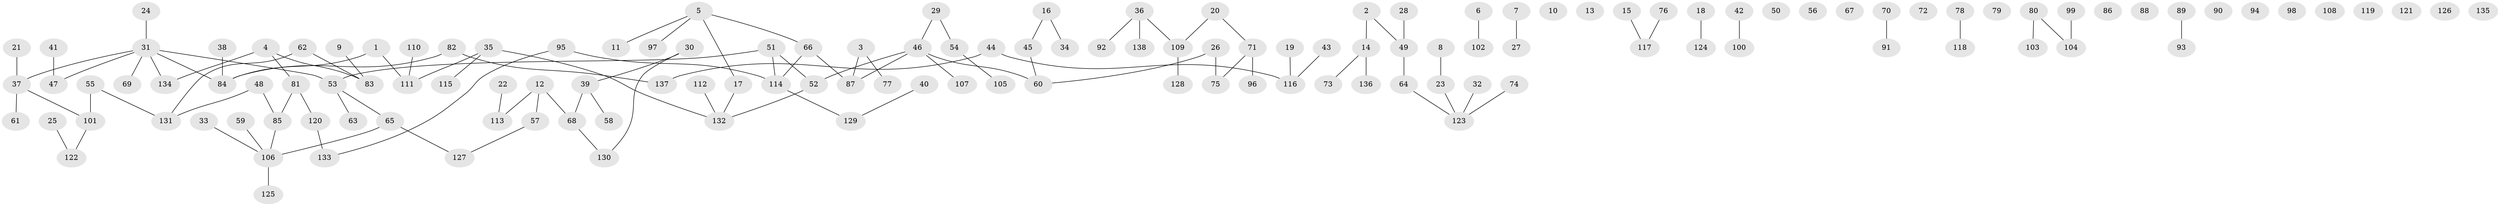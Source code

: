 // coarse degree distribution, {4: 0.061224489795918366, 3: 0.14285714285714285, 1: 0.40816326530612246, 0: 0.21428571428571427, 2: 0.1326530612244898, 6: 0.02040816326530612, 5: 0.02040816326530612}
// Generated by graph-tools (version 1.1) at 2025/41/03/06/25 10:41:25]
// undirected, 138 vertices, 118 edges
graph export_dot {
graph [start="1"]
  node [color=gray90,style=filled];
  1;
  2;
  3;
  4;
  5;
  6;
  7;
  8;
  9;
  10;
  11;
  12;
  13;
  14;
  15;
  16;
  17;
  18;
  19;
  20;
  21;
  22;
  23;
  24;
  25;
  26;
  27;
  28;
  29;
  30;
  31;
  32;
  33;
  34;
  35;
  36;
  37;
  38;
  39;
  40;
  41;
  42;
  43;
  44;
  45;
  46;
  47;
  48;
  49;
  50;
  51;
  52;
  53;
  54;
  55;
  56;
  57;
  58;
  59;
  60;
  61;
  62;
  63;
  64;
  65;
  66;
  67;
  68;
  69;
  70;
  71;
  72;
  73;
  74;
  75;
  76;
  77;
  78;
  79;
  80;
  81;
  82;
  83;
  84;
  85;
  86;
  87;
  88;
  89;
  90;
  91;
  92;
  93;
  94;
  95;
  96;
  97;
  98;
  99;
  100;
  101;
  102;
  103;
  104;
  105;
  106;
  107;
  108;
  109;
  110;
  111;
  112;
  113;
  114;
  115;
  116;
  117;
  118;
  119;
  120;
  121;
  122;
  123;
  124;
  125;
  126;
  127;
  128;
  129;
  130;
  131;
  132;
  133;
  134;
  135;
  136;
  137;
  138;
  1 -- 84;
  1 -- 111;
  2 -- 14;
  2 -- 49;
  3 -- 77;
  3 -- 87;
  4 -- 81;
  4 -- 83;
  4 -- 134;
  5 -- 11;
  5 -- 17;
  5 -- 66;
  5 -- 97;
  6 -- 102;
  7 -- 27;
  8 -- 23;
  9 -- 83;
  12 -- 57;
  12 -- 68;
  12 -- 113;
  14 -- 73;
  14 -- 136;
  15 -- 117;
  16 -- 34;
  16 -- 45;
  17 -- 132;
  18 -- 124;
  19 -- 116;
  20 -- 71;
  20 -- 109;
  21 -- 37;
  22 -- 113;
  23 -- 123;
  24 -- 31;
  25 -- 122;
  26 -- 60;
  26 -- 75;
  28 -- 49;
  29 -- 46;
  29 -- 54;
  30 -- 39;
  30 -- 130;
  31 -- 37;
  31 -- 47;
  31 -- 53;
  31 -- 69;
  31 -- 84;
  31 -- 134;
  32 -- 123;
  33 -- 106;
  35 -- 111;
  35 -- 115;
  35 -- 132;
  36 -- 92;
  36 -- 109;
  36 -- 138;
  37 -- 61;
  37 -- 101;
  38 -- 84;
  39 -- 58;
  39 -- 68;
  40 -- 129;
  41 -- 47;
  42 -- 100;
  43 -- 116;
  44 -- 116;
  44 -- 137;
  45 -- 60;
  46 -- 52;
  46 -- 60;
  46 -- 87;
  46 -- 107;
  48 -- 85;
  48 -- 131;
  49 -- 64;
  51 -- 52;
  51 -- 53;
  51 -- 114;
  52 -- 132;
  53 -- 63;
  53 -- 65;
  54 -- 105;
  55 -- 101;
  55 -- 131;
  57 -- 127;
  59 -- 106;
  62 -- 83;
  62 -- 131;
  64 -- 123;
  65 -- 106;
  65 -- 127;
  66 -- 87;
  66 -- 114;
  68 -- 130;
  70 -- 91;
  71 -- 75;
  71 -- 96;
  74 -- 123;
  76 -- 117;
  78 -- 118;
  80 -- 103;
  80 -- 104;
  81 -- 85;
  81 -- 120;
  82 -- 84;
  82 -- 137;
  85 -- 106;
  89 -- 93;
  95 -- 114;
  95 -- 133;
  99 -- 104;
  101 -- 122;
  106 -- 125;
  109 -- 128;
  110 -- 111;
  112 -- 132;
  114 -- 129;
  120 -- 133;
}

